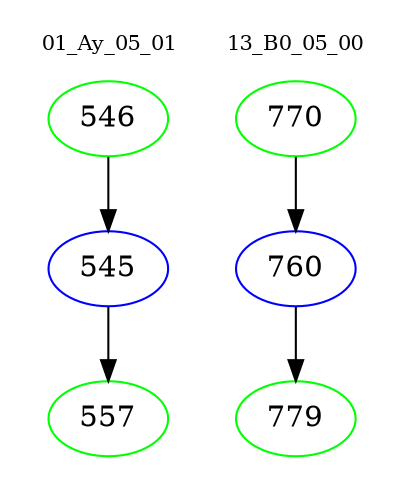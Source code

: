 digraph{
subgraph cluster_0 {
color = white
label = "01_Ay_05_01";
fontsize=10;
T0_546 [label="546", color="green"]
T0_546 -> T0_545 [color="black"]
T0_545 [label="545", color="blue"]
T0_545 -> T0_557 [color="black"]
T0_557 [label="557", color="green"]
}
subgraph cluster_1 {
color = white
label = "13_B0_05_00";
fontsize=10;
T1_770 [label="770", color="green"]
T1_770 -> T1_760 [color="black"]
T1_760 [label="760", color="blue"]
T1_760 -> T1_779 [color="black"]
T1_779 [label="779", color="green"]
}
}

